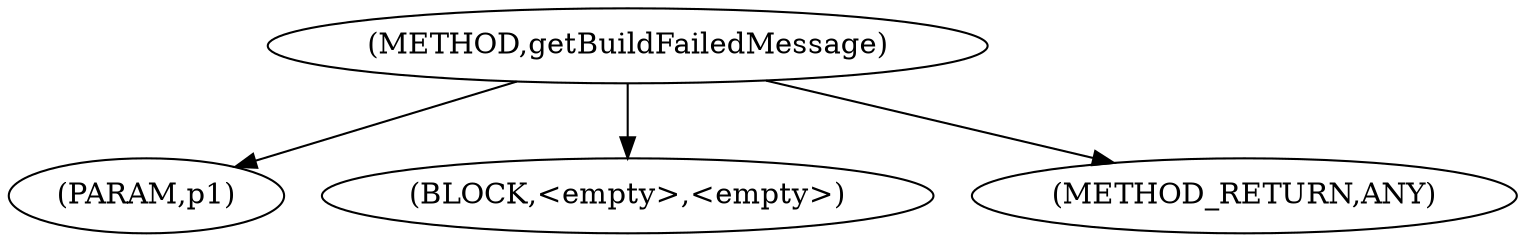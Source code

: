 digraph "getBuildFailedMessage" {  
"118" [label = <(METHOD,getBuildFailedMessage)> ]
"119" [label = <(PARAM,p1)> ]
"120" [label = <(BLOCK,&lt;empty&gt;,&lt;empty&gt;)> ]
"121" [label = <(METHOD_RETURN,ANY)> ]
  "118" -> "119" 
  "118" -> "120" 
  "118" -> "121" 
}
